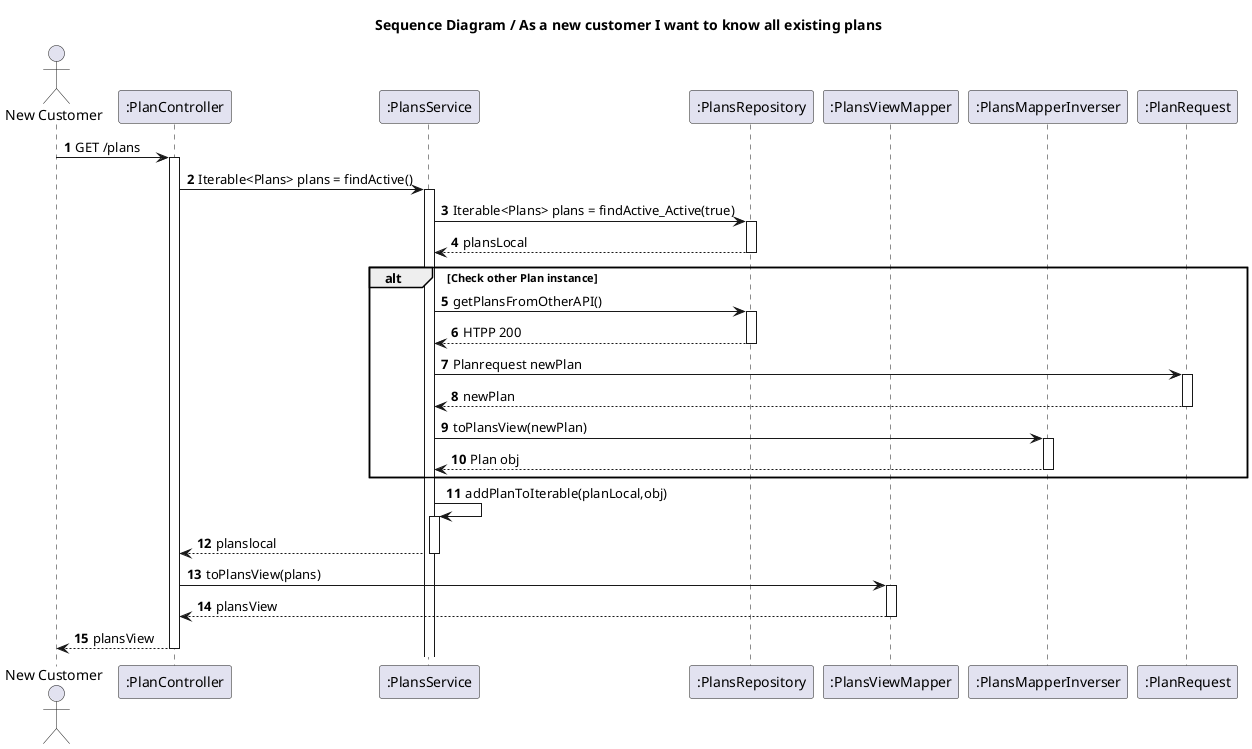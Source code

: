 @startuml
'https://plantuml.com/sequence-diagram
autoactivate on
autonumber
title  Sequence Diagram / As a new customer I want to know all existing plans

autonumber

actor "New Customer" as Ac
participant ":PlanController" as Ctrl
participant ":PlansService" as Serv
participant ":PlansRepository" as Repo
participant ":PlansViewMapper" as View
participant ":PlansMapperInverser" as ViewInverser
participant ":PlanRequest" as Request


Ac -> Ctrl : GET /plans
Ctrl -> Serv :Iterable<Plans> plans = findActive()

Serv -> Repo :Iterable<Plans> plans = findActive_Active(true)
Repo --> Serv: plansLocal
alt Check other Plan instance
Serv ->Repo: getPlansFromOtherAPI()
Repo-->Serv:HTPP 200
Serv -> Request : Planrequest newPlan
Request --> Serv: newPlan
Serv -> ViewInverser : toPlansView(newPlan)
ViewInverser --> Serv: Plan obj
end
Serv->Serv:addPlanToIterable(planLocal,obj)
Serv -->Ctrl: planslocal

Ctrl ->View: toPlansView(plans)
View -->Ctrl: plansView
Ac <-- Ctrl : plansView


@enduml